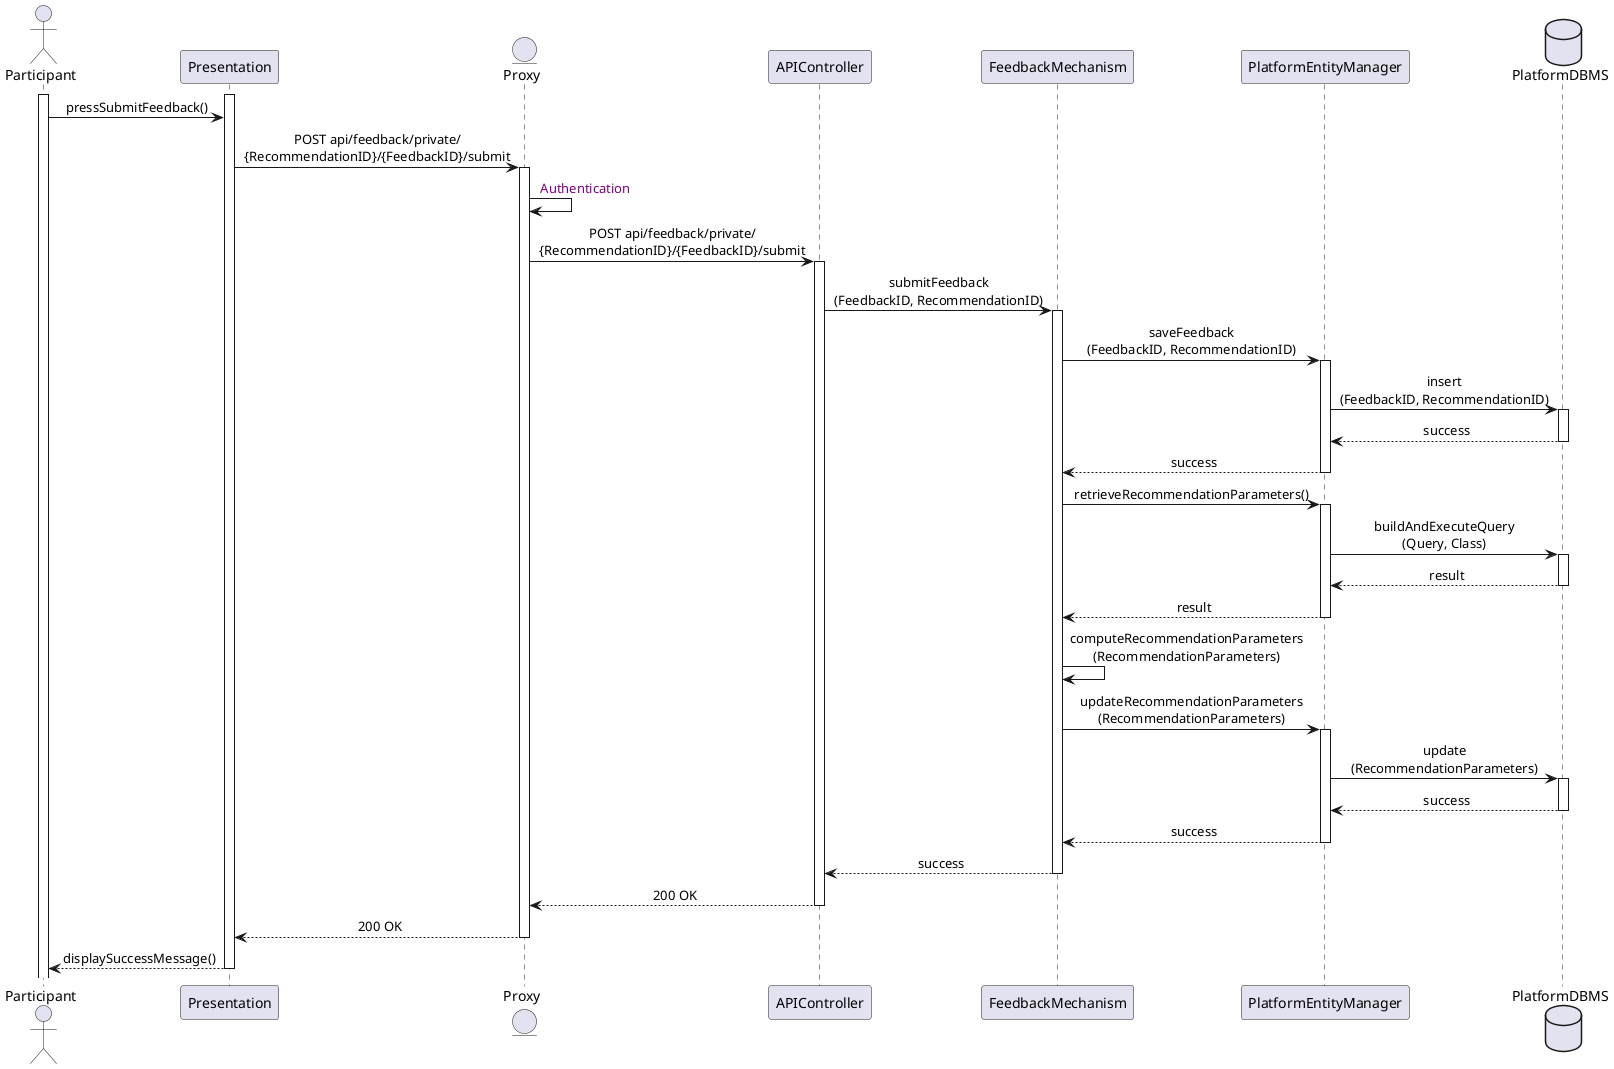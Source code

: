 @startuml SubmitFeedback
skinparam sequenceMessageAlign center
actor       Participant
participant  Presentation
entity      Proxy
participant APIController
participant FeedbackMechanism
participant PlatformEntityManager
database    PlatformDBMS

activate Participant
activate Presentation
Participant -> Presentation  : pressSubmitFeedback()
Presentation -> Proxy ++ : POST api/feedback/private/\n{RecommendationID}/{FeedbackID}/submit
Proxy -> Proxy : <color:purple> Authentication
Proxy -> APIController ++ : POST api/feedback/private/\n{RecommendationID}/{FeedbackID}/submit
APIController -> FeedbackMechanism ++ : submitFeedback\n(FeedbackID, RecommendationID)
FeedbackMechanism -> PlatformEntityManager ++ : saveFeedback\n(FeedbackID, RecommendationID)
PlatformEntityManager -> PlatformDBMS ++ : insert\n(FeedbackID, RecommendationID)
PlatformDBMS --> PlatformEntityManager -- : success
PlatformEntityManager --> FeedbackMechanism -- : success
FeedbackMechanism -> PlatformEntityManager ++ : retrieveRecommendationParameters()
PlatformEntityManager -> PlatformDBMS ++ : buildAndExecuteQuery\n(Query, Class)
PlatformDBMS --> PlatformEntityManager -- : result
PlatformEntityManager --> FeedbackMechanism -- : result
FeedbackMechanism -> FeedbackMechanism : computeRecommendationParameters\n(RecommendationParameters)
FeedbackMechanism -> PlatformEntityManager ++ : updateRecommendationParameters\n(RecommendationParameters)
PlatformEntityManager -> PlatformDBMS ++ : update\n(RecommendationParameters)
PlatformDBMS --> PlatformEntityManager -- : success
PlatformEntityManager --> FeedbackMechanism -- : success
FeedbackMechanism --> APIController -- : success
APIController --> Proxy -- : 200 OK  
Proxy --> Presentation -- : 200 OK 
Presentation --> Participant -- : displaySuccessMessage()
@enduml